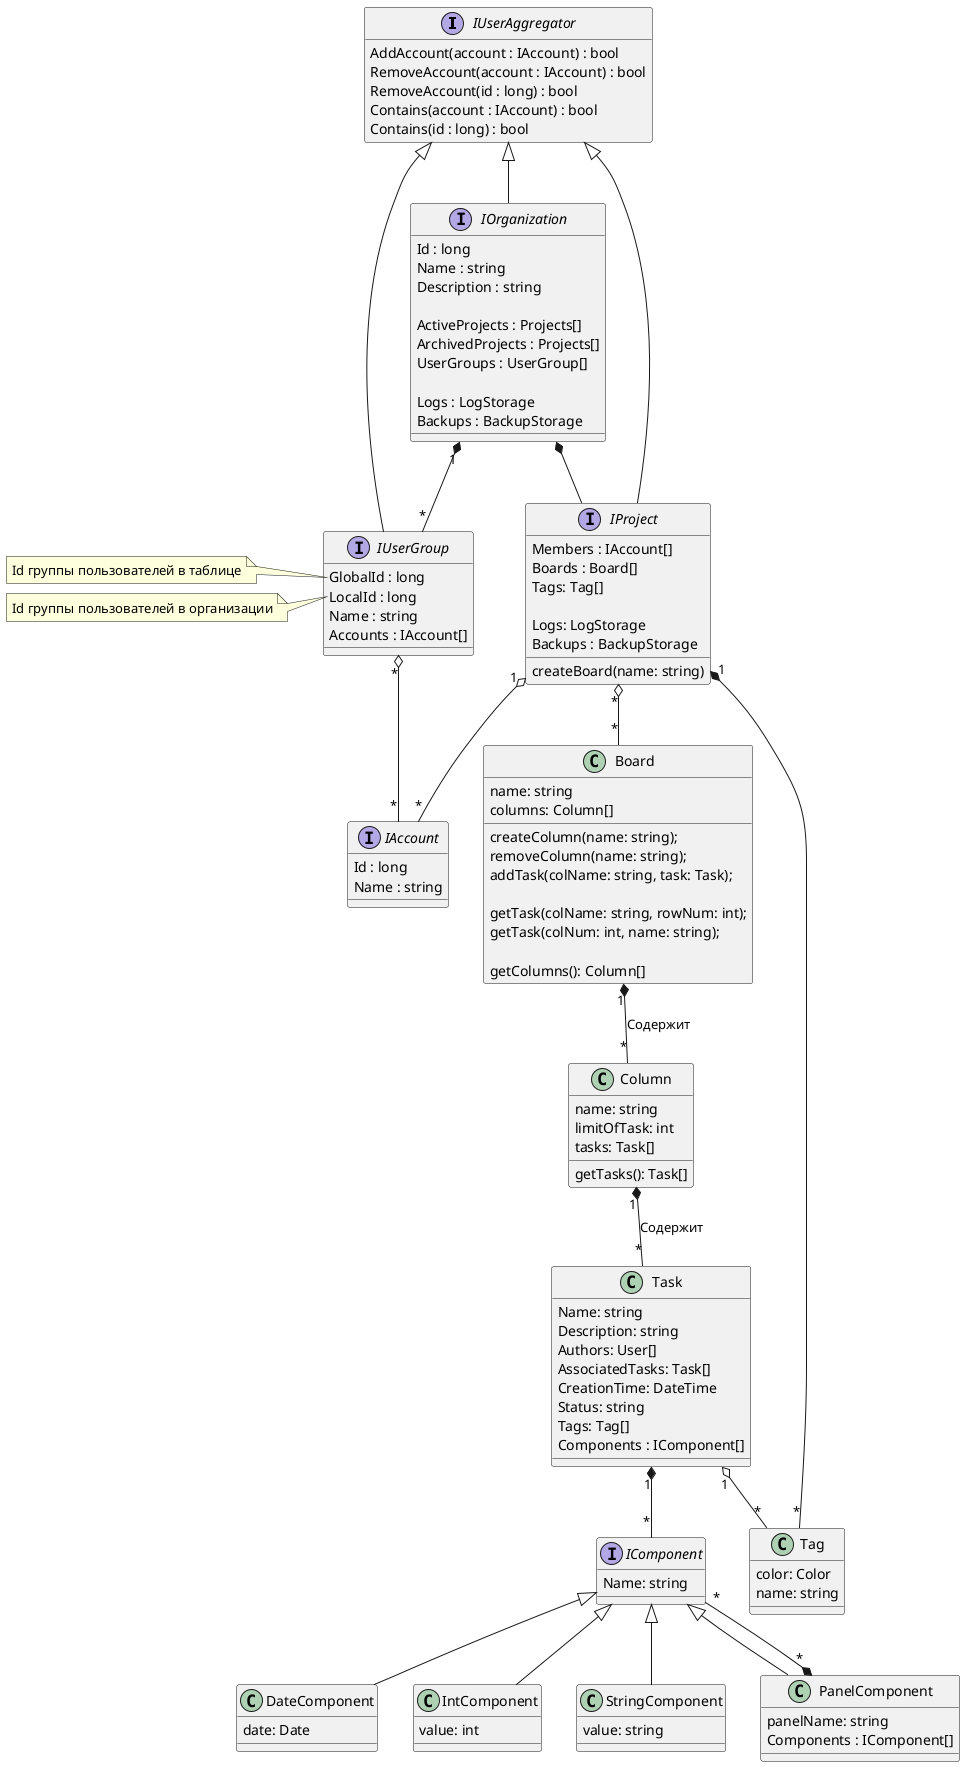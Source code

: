 @startumlProject

interface IUserAggregator {
    AddAccount(account : IAccount) : bool
    RemoveAccount(account : IAccount) : bool
    RemoveAccount(id : long) : bool
    Contains(account : IAccount) : bool
    Contains(id : long) : bool
}
hide IUserAggregator fields

'''''''''''''''''''''''''''''''''''''''''''''''''''''''''''''''''''''''' ACCOUNTS

interface IUserGroup {
    GlobalId : long
    LocalId : long
    Name : string
    Accounts : IAccount[]
}
IUserAggregator <|-- IUserGroup
IOrganization "1" *-- "*" IUserGroup
note left of IUserGroup::GlobalId
    Id группы пользователей в таблице
end note 
note left of IUserGroup::LocalId
    Id группы пользователей в организации
end note 

interface IAccount {
    Id : long    
    Name : string
}
IUserGroup "*" o- "*" IAccount
IProject "1" o-- "*" IAccount

'''''''''''''''''''''''''''''''''''''''''''''''''''''''''''''''''''''''' ORGANIZATION

interface IOrganization {
    Id : long
    Name : string
    Description : string
    
    ActiveProjects : Projects[]
    ArchivedProjects : Projects[]
    UserGroups : UserGroup[]
     
    Logs : LogStorage
    Backups : BackupStorage
}
IUserAggregator <|-- IOrganization

'''''''''''''''''''''''''''''''''''''''''''''''''''''''''''''''''''''''' PROJECT

interface IProject 
{
    Members : IAccount[]
    Boards : Board[]
    Tags: Tag[]

    Logs: LogStorage
    Backups : BackupStorage

    createBoard(name: string)
}
IUserAggregator <|-- IProject
IOrganization *-- IProject

'class Project
'{
'
'}
'IProject <|-- Project

'''''''''''''''''''''''''''''''''''''''''''''''''''''''''''''''''''''''' BOARD

class Board
{
    name: string
    columns: Column[]

    createColumn(name: string);
    removeColumn(name: string);
    addTask(colName: string, task: Task);

    ''''''''''''''' ????
    getTask(colName: string, rowNum: int); 
    getTask(colNum: int, name: string);
    '''''''''''''''

    getColumns(): Column[]
}
IProject "*" o-- "*" Board

'''''''''''''''''''''''''''''

class Column
{
    name: string
    limitOfTask: int
    tasks: Task[]

    getTasks(): Task[]
}

'''''''''''''''''''''''''''''

class Task
{
    Name: string
    Description: string
    Authors: User[]
    AssociatedTasks: Task[]
    CreationTime: DateTime
    Status: string
    Tags: Tag[]
    Components : IComponent[]
}

Task "1" *-- "*" IComponent

'''''''''''''''''''''''''''''

interface IComponent
{
    Name: string
}

class DateComponent
{
    date: Date
}

class IntComponent
{
    value: int
}

class StringComponent
{
    value: string
}

class PanelComponent
{
    panelName: string
    Components : IComponent[]
}

IComponent <|-- DateComponent
IComponent <|-- IntComponent
IComponent <|-- StringComponent
IComponent <|-- PanelComponent
PanelComponent "*" *-- "*" IComponent

'''''''''''''''''''''''''''''```

class Tag
{
    color: Color
    name: string
}
IProject "1" *-- "*" Tag

Board "1" *-- "*" Column : Содержит
Column "1" *-- "*" Task : Содержит
Task "1" o-- "*" Tag

@enduml